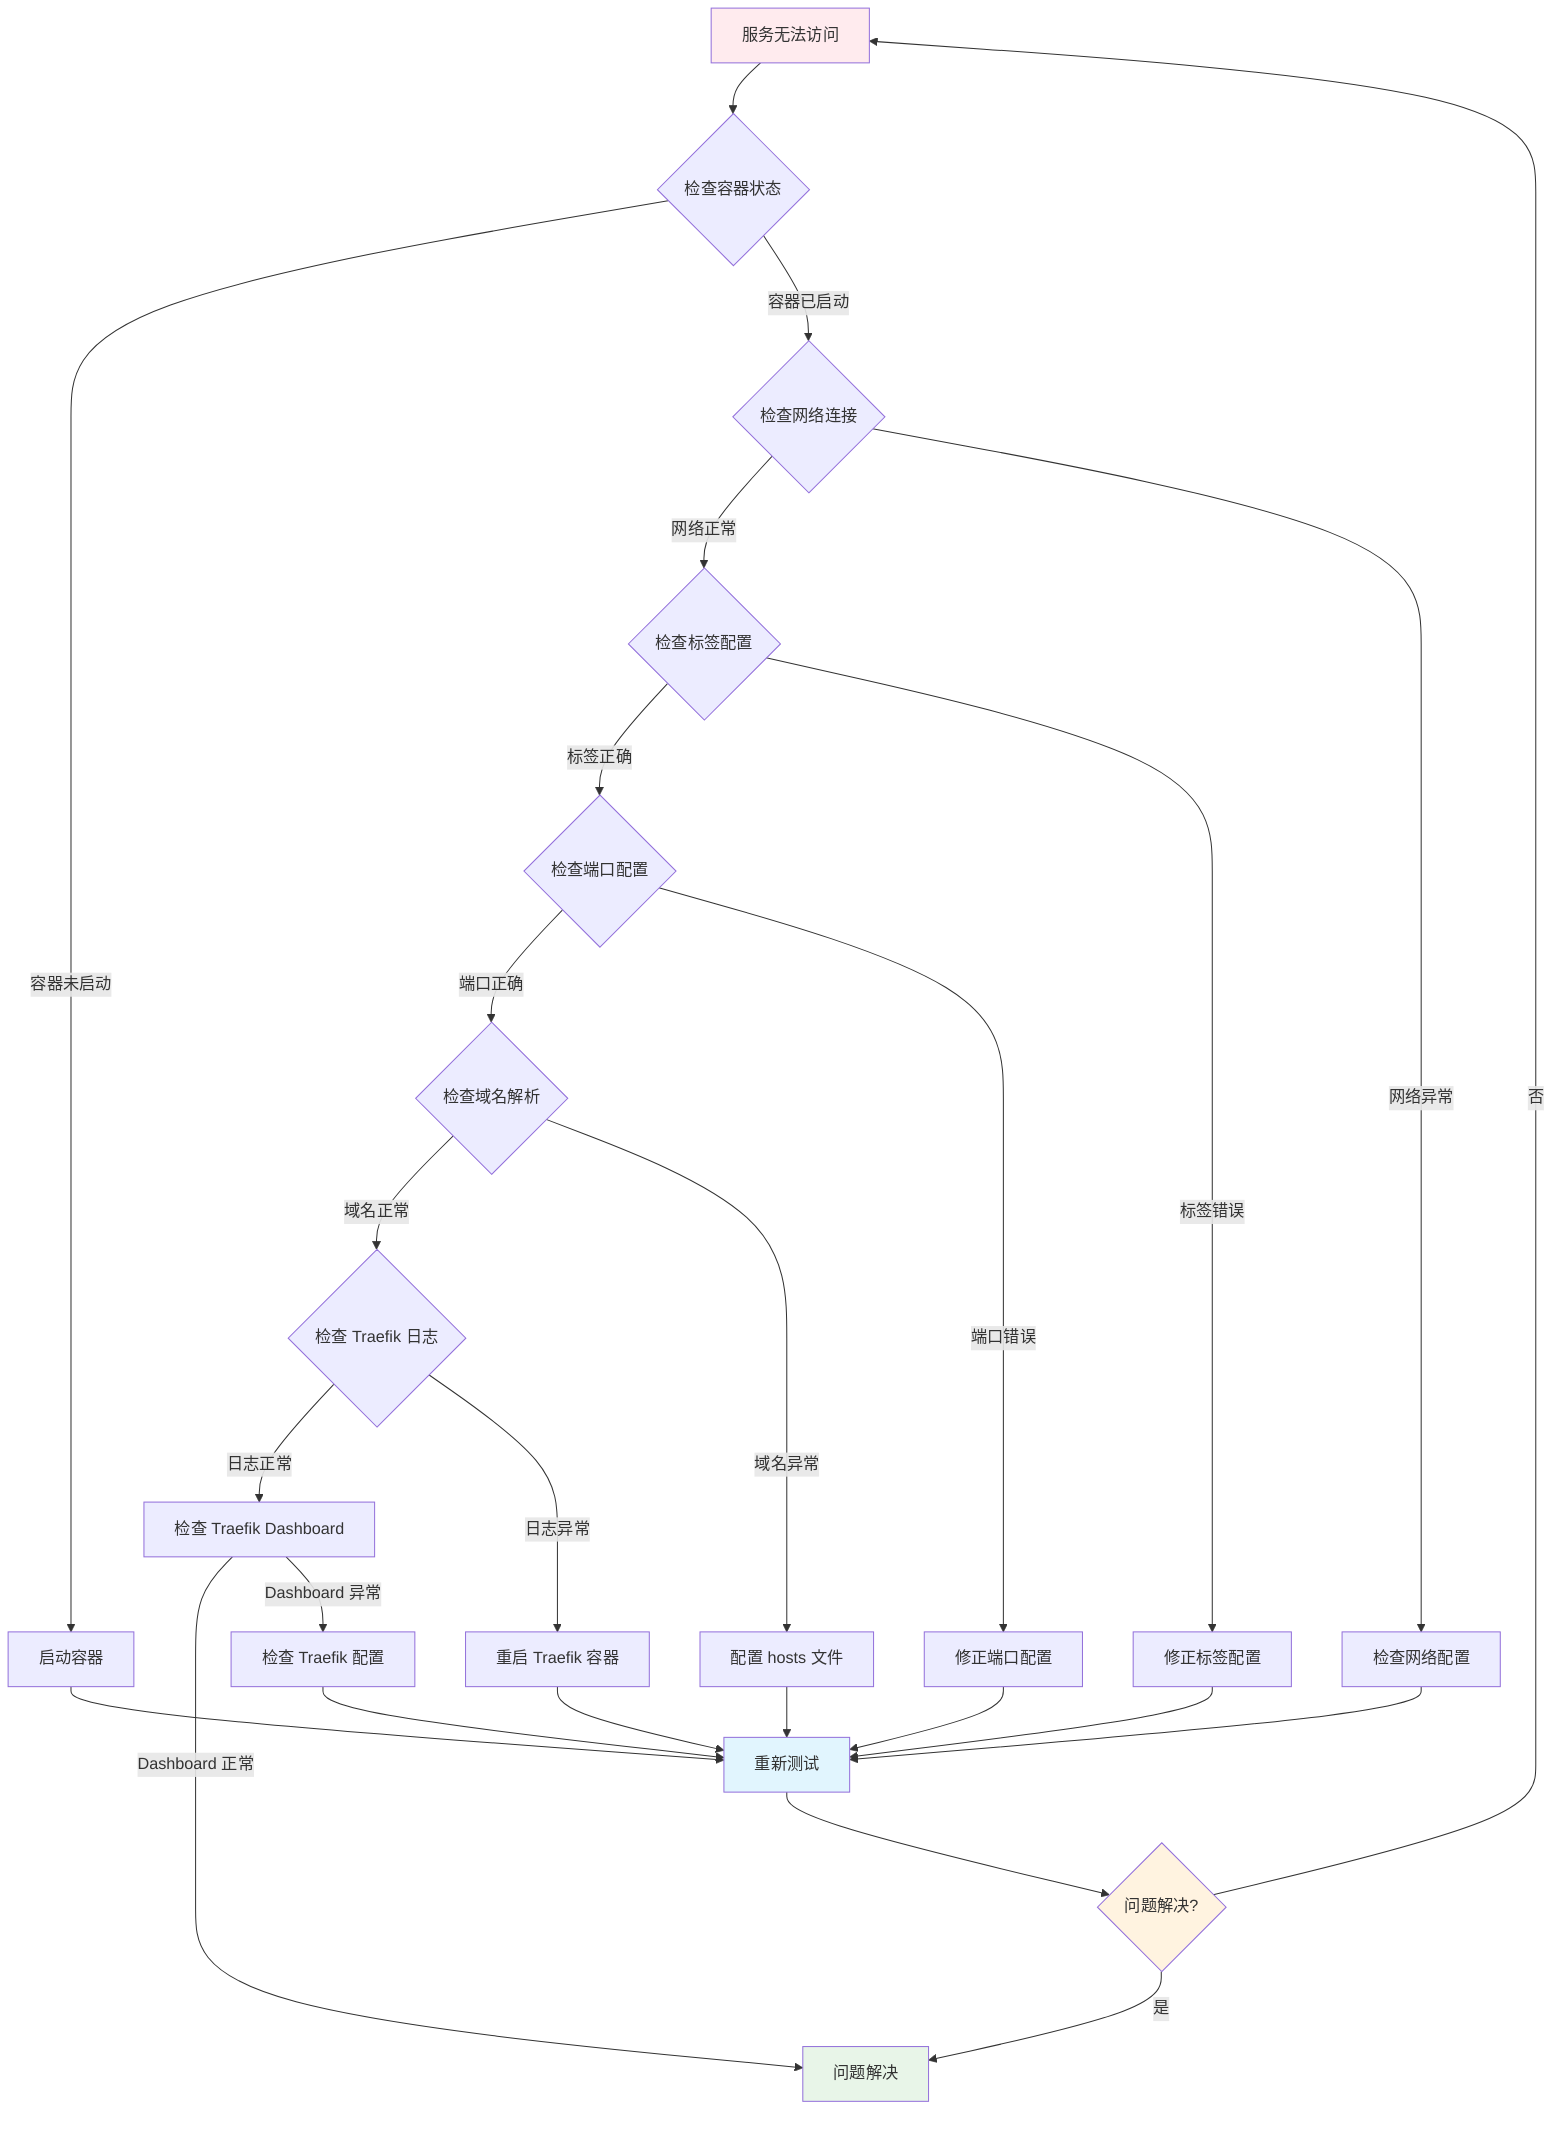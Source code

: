 graph TD
    A[服务无法访问] --> B{检查容器状态}
    B -->|容器未启动| C[启动容器]
    B -->|容器已启动| D{检查网络连接}
    D -->|网络正常| E{检查标签配置}
    D -->|网络异常| F[检查网络配置]
    E -->|标签正确| G{检查端口配置}
    E -->|标签错误| H[修正标签配置]
    G -->|端口正确| I{检查域名解析}
    G -->|端口错误| J[修正端口配置]
    I -->|域名正常| K{检查 Traefik 日志}
    I -->|域名异常| L[配置 hosts 文件]
    K -->|日志正常| M[检查 Traefik Dashboard]
    K -->|日志异常| N[重启 Traefik 容器]
    M -->|Dashboard 正常| O[问题解决]
    M -->|Dashboard 异常| P[检查 Traefik 配置]
    
    C --> Q[重新测试]
    F --> Q
    H --> Q
    J --> Q
    L --> Q
    N --> Q
    P --> Q
    Q --> R{问题解决?}
    R -->|是| O
    R -->|否| A
    
    style A fill:#ffebee
    style O fill:#e8f5e8
    style Q fill:#e1f5fe
    style R fill:#fff3e0